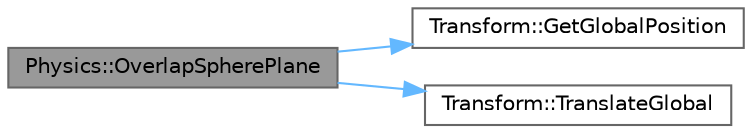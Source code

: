digraph "Physics::OverlapSpherePlane"
{
 // LATEX_PDF_SIZE
  bgcolor="transparent";
  edge [fontname=Helvetica,fontsize=10,labelfontname=Helvetica,labelfontsize=10];
  node [fontname=Helvetica,fontsize=10,shape=box,height=0.2,width=0.4];
  rankdir="LR";
  Node1 [label="Physics::OverlapSpherePlane",height=0.2,width=0.4,color="gray40", fillcolor="grey60", style="filled", fontcolor="black",tooltip="Checks if a sphere is overlapping a plane, and depenetrates"];
  Node1 -> Node2 [color="steelblue1",style="solid"];
  Node2 [label="Transform::GetGlobalPosition",height=0.2,width=0.4,color="grey40", fillcolor="white", style="filled",URL="$class_transform.html#aba8324ad67aa2e8f93b1b133ffd3b966",tooltip="Gets the global position of this transform"];
  Node1 -> Node3 [color="steelblue1",style="solid"];
  Node3 [label="Transform::TranslateGlobal",height=0.2,width=0.4,color="grey40", fillcolor="white", style="filled",URL="$class_transform.html#abd54bc9cc0def3dd94cce058b49082b8",tooltip="Translates our matrix, disregarding rotation"];
}
